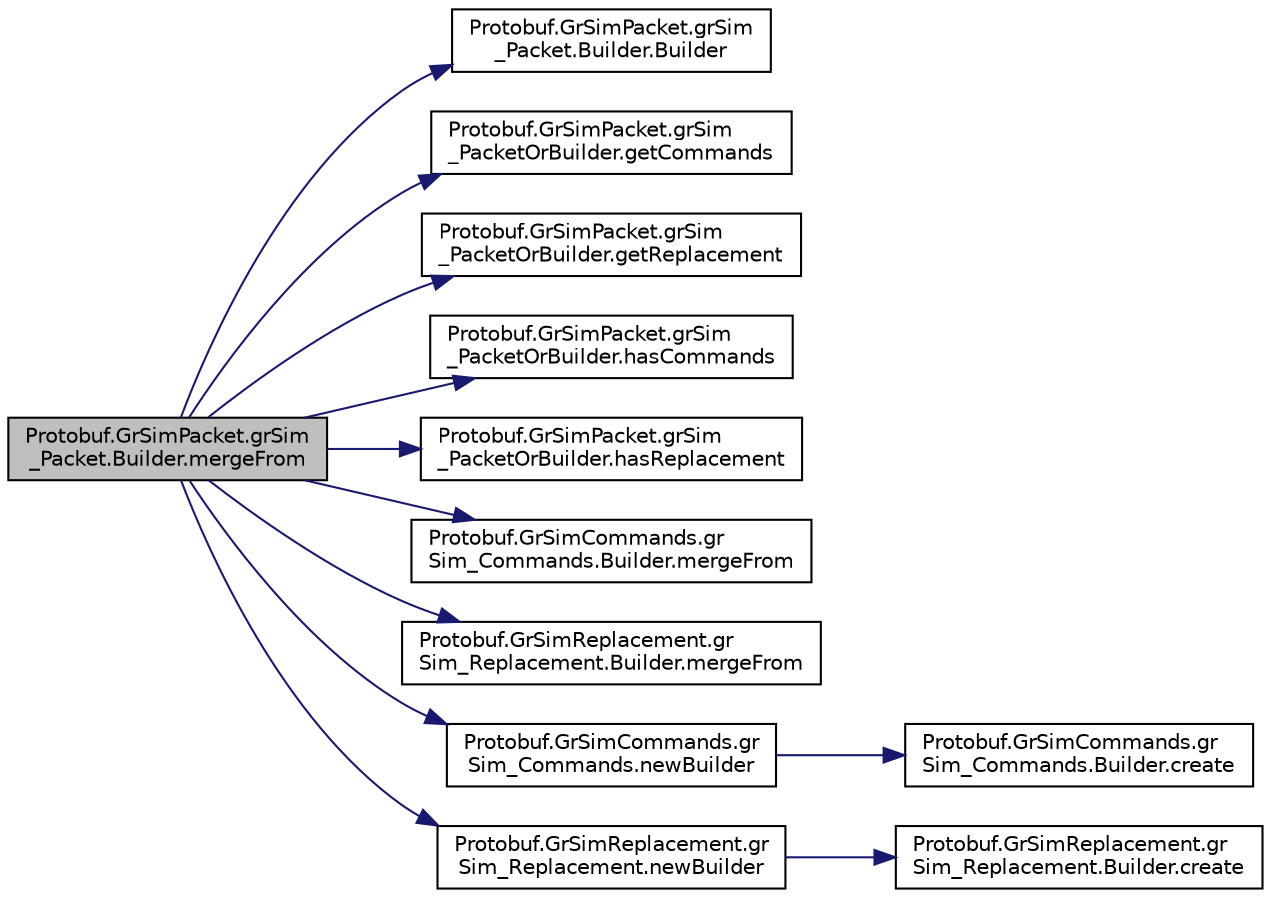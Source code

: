 digraph "Protobuf.GrSimPacket.grSim_Packet.Builder.mergeFrom"
{
 // INTERACTIVE_SVG=YES
  edge [fontname="Helvetica",fontsize="10",labelfontname="Helvetica",labelfontsize="10"];
  node [fontname="Helvetica",fontsize="10",shape=record];
  rankdir="LR";
  Node1 [label="Protobuf.GrSimPacket.grSim\l_Packet.Builder.mergeFrom",height=0.2,width=0.4,color="black", fillcolor="grey75", style="filled", fontcolor="black"];
  Node1 -> Node2 [color="midnightblue",fontsize="10",style="solid",fontname="Helvetica"];
  Node2 [label="Protobuf.GrSimPacket.grSim\l_Packet.Builder.Builder",height=0.2,width=0.4,color="black", fillcolor="white", style="filled",URL="$da/da7/class_protobuf_1_1_gr_sim_packet_1_1gr_sim___packet_1_1_builder.html#abdbaaa4c956cfbd0d33338eb61fcc525"];
  Node1 -> Node3 [color="midnightblue",fontsize="10",style="solid",fontname="Helvetica"];
  Node3 [label="Protobuf.GrSimPacket.grSim\l_PacketOrBuilder.getCommands",height=0.2,width=0.4,color="black", fillcolor="white", style="filled",URL="$d7/d37/interface_protobuf_1_1_gr_sim_packet_1_1gr_sim___packet_or_builder.html#a9feeb8841054a9b94a1100f3048c6e72"];
  Node1 -> Node4 [color="midnightblue",fontsize="10",style="solid",fontname="Helvetica"];
  Node4 [label="Protobuf.GrSimPacket.grSim\l_PacketOrBuilder.getReplacement",height=0.2,width=0.4,color="black", fillcolor="white", style="filled",URL="$d7/d37/interface_protobuf_1_1_gr_sim_packet_1_1gr_sim___packet_or_builder.html#a64536d8d4fc85868bb52c45040ea9914"];
  Node1 -> Node5 [color="midnightblue",fontsize="10",style="solid",fontname="Helvetica"];
  Node5 [label="Protobuf.GrSimPacket.grSim\l_PacketOrBuilder.hasCommands",height=0.2,width=0.4,color="black", fillcolor="white", style="filled",URL="$d7/d37/interface_protobuf_1_1_gr_sim_packet_1_1gr_sim___packet_or_builder.html#a57801075f7e20ced29c36780f05a1652"];
  Node1 -> Node6 [color="midnightblue",fontsize="10",style="solid",fontname="Helvetica"];
  Node6 [label="Protobuf.GrSimPacket.grSim\l_PacketOrBuilder.hasReplacement",height=0.2,width=0.4,color="black", fillcolor="white", style="filled",URL="$d7/d37/interface_protobuf_1_1_gr_sim_packet_1_1gr_sim___packet_or_builder.html#a78678d984089481df639014727bac1b1"];
  Node1 -> Node7 [color="midnightblue",fontsize="10",style="solid",fontname="Helvetica"];
  Node7 [label="Protobuf.GrSimCommands.gr\lSim_Commands.Builder.mergeFrom",height=0.2,width=0.4,color="black", fillcolor="white", style="filled",URL="$d6/db7/class_protobuf_1_1_gr_sim_commands_1_1gr_sim___commands_1_1_builder.html#abc61d3229006e6554dc707eec1aff552"];
  Node1 -> Node8 [color="midnightblue",fontsize="10",style="solid",fontname="Helvetica"];
  Node8 [label="Protobuf.GrSimReplacement.gr\lSim_Replacement.Builder.mergeFrom",height=0.2,width=0.4,color="black", fillcolor="white", style="filled",URL="$de/d78/class_protobuf_1_1_gr_sim_replacement_1_1gr_sim___replacement_1_1_builder.html#ad6dd6f8747ae0a92f2bb4a3886720c20"];
  Node1 -> Node9 [color="midnightblue",fontsize="10",style="solid",fontname="Helvetica"];
  Node9 [label="Protobuf.GrSimCommands.gr\lSim_Commands.newBuilder",height=0.2,width=0.4,color="black", fillcolor="white", style="filled",URL="$df/d61/class_protobuf_1_1_gr_sim_commands_1_1gr_sim___commands.html#abef748dbf3814ec4446d5c5f1f3d6e3b"];
  Node9 -> Node10 [color="midnightblue",fontsize="10",style="solid",fontname="Helvetica"];
  Node10 [label="Protobuf.GrSimCommands.gr\lSim_Commands.Builder.create",height=0.2,width=0.4,color="black", fillcolor="white", style="filled",URL="$d6/db7/class_protobuf_1_1_gr_sim_commands_1_1gr_sim___commands_1_1_builder.html#a3633ba493f3b63e95cd907c029688273"];
  Node1 -> Node11 [color="midnightblue",fontsize="10",style="solid",fontname="Helvetica"];
  Node11 [label="Protobuf.GrSimReplacement.gr\lSim_Replacement.newBuilder",height=0.2,width=0.4,color="black", fillcolor="white", style="filled",URL="$d0/da5/class_protobuf_1_1_gr_sim_replacement_1_1gr_sim___replacement.html#ae81496c01f9a0339c69ab271fb898259"];
  Node11 -> Node12 [color="midnightblue",fontsize="10",style="solid",fontname="Helvetica"];
  Node12 [label="Protobuf.GrSimReplacement.gr\lSim_Replacement.Builder.create",height=0.2,width=0.4,color="black", fillcolor="white", style="filled",URL="$de/d78/class_protobuf_1_1_gr_sim_replacement_1_1gr_sim___replacement_1_1_builder.html#ac2a3b870b6e12a1cff160e1ed7983e61"];
}
